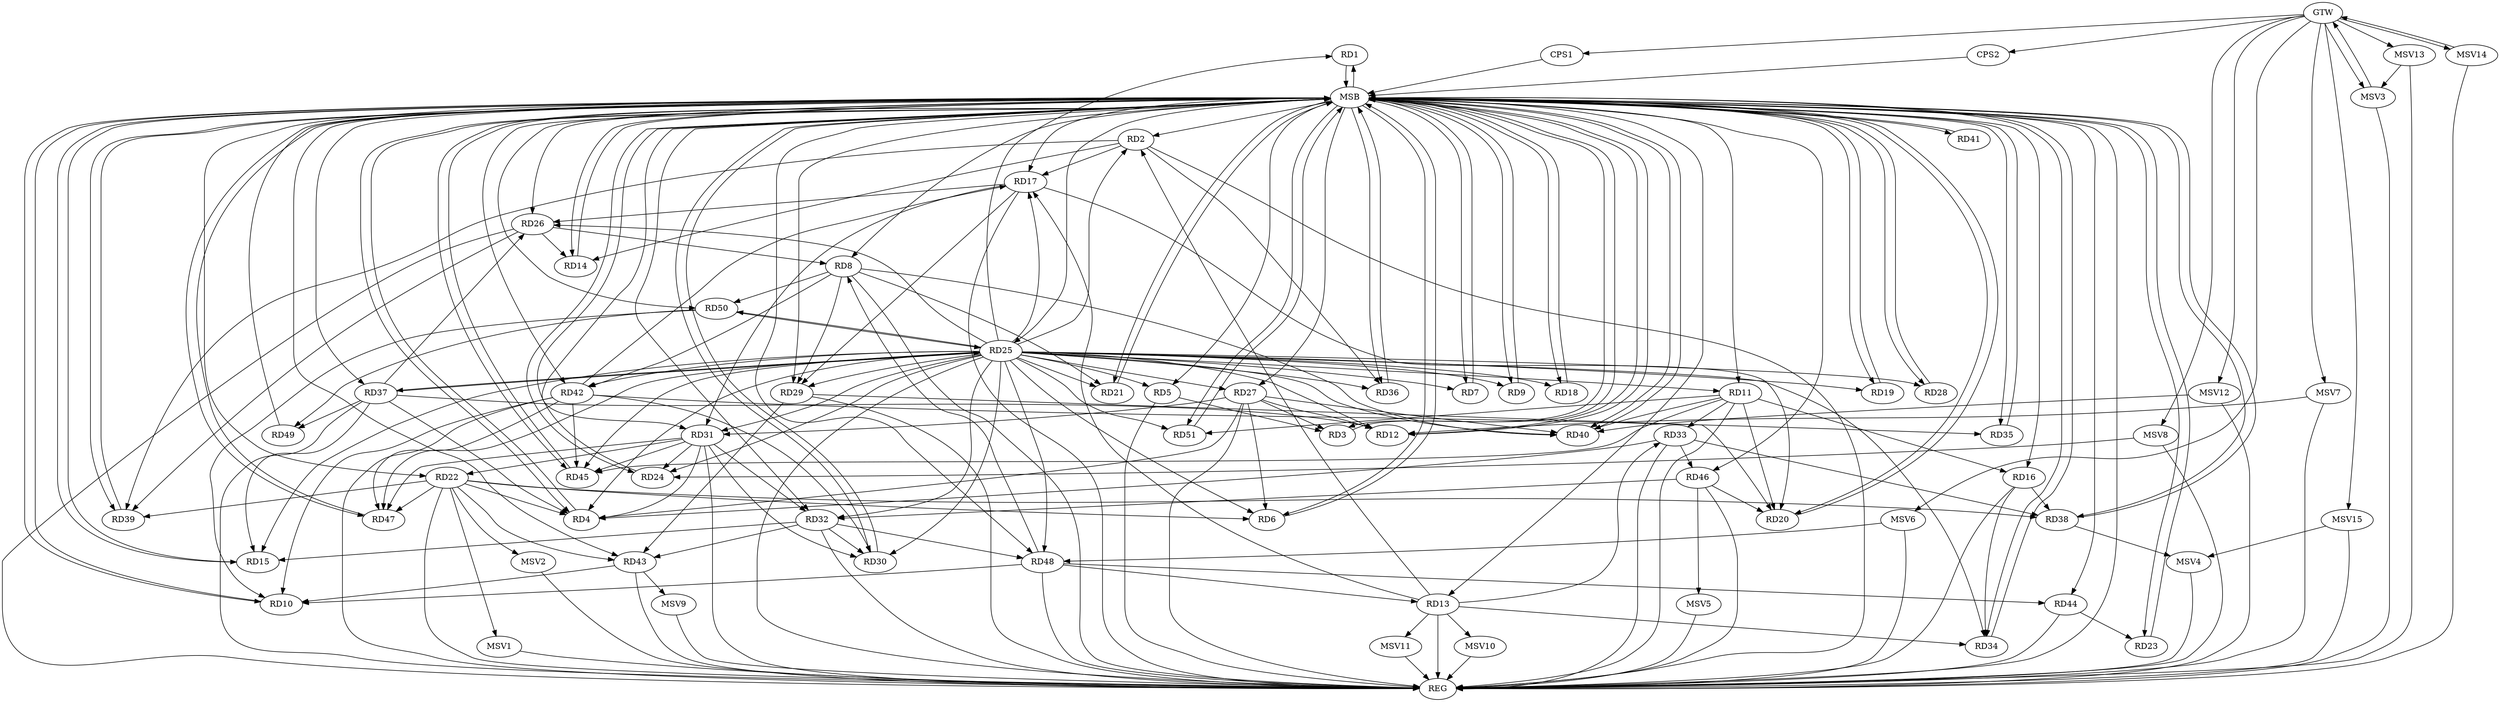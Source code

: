 strict digraph G {
  RD1 [ label="RD1" ];
  RD2 [ label="RD2" ];
  RD3 [ label="RD3" ];
  RD4 [ label="RD4" ];
  RD5 [ label="RD5" ];
  RD6 [ label="RD6" ];
  RD7 [ label="RD7" ];
  RD8 [ label="RD8" ];
  RD9 [ label="RD9" ];
  RD10 [ label="RD10" ];
  RD11 [ label="RD11" ];
  RD12 [ label="RD12" ];
  RD13 [ label="RD13" ];
  RD14 [ label="RD14" ];
  RD15 [ label="RD15" ];
  RD16 [ label="RD16" ];
  RD17 [ label="RD17" ];
  RD18 [ label="RD18" ];
  RD19 [ label="RD19" ];
  RD20 [ label="RD20" ];
  RD21 [ label="RD21" ];
  RD22 [ label="RD22" ];
  RD23 [ label="RD23" ];
  RD24 [ label="RD24" ];
  RD25 [ label="RD25" ];
  RD26 [ label="RD26" ];
  RD27 [ label="RD27" ];
  RD28 [ label="RD28" ];
  RD29 [ label="RD29" ];
  RD30 [ label="RD30" ];
  RD31 [ label="RD31" ];
  RD32 [ label="RD32" ];
  RD33 [ label="RD33" ];
  RD34 [ label="RD34" ];
  RD35 [ label="RD35" ];
  RD36 [ label="RD36" ];
  RD37 [ label="RD37" ];
  RD38 [ label="RD38" ];
  RD39 [ label="RD39" ];
  RD40 [ label="RD40" ];
  RD41 [ label="RD41" ];
  RD42 [ label="RD42" ];
  RD43 [ label="RD43" ];
  RD44 [ label="RD44" ];
  RD45 [ label="RD45" ];
  RD46 [ label="RD46" ];
  RD47 [ label="RD47" ];
  RD48 [ label="RD48" ];
  RD49 [ label="RD49" ];
  RD50 [ label="RD50" ];
  RD51 [ label="RD51" ];
  CPS1 [ label="CPS1" ];
  CPS2 [ label="CPS2" ];
  GTW [ label="GTW" ];
  REG [ label="REG" ];
  MSB [ label="MSB" ];
  MSV1 [ label="MSV1" ];
  MSV2 [ label="MSV2" ];
  MSV3 [ label="MSV3" ];
  MSV4 [ label="MSV4" ];
  MSV5 [ label="MSV5" ];
  MSV6 [ label="MSV6" ];
  MSV7 [ label="MSV7" ];
  MSV8 [ label="MSV8" ];
  MSV9 [ label="MSV9" ];
  MSV10 [ label="MSV10" ];
  MSV11 [ label="MSV11" ];
  MSV12 [ label="MSV12" ];
  MSV13 [ label="MSV13" ];
  MSV14 [ label="MSV14" ];
  MSV15 [ label="MSV15" ];
  RD25 -> RD1;
  RD13 -> RD2;
  RD2 -> RD14;
  RD2 -> RD17;
  RD2 -> RD36;
  RD2 -> RD39;
  RD5 -> RD3;
  RD27 -> RD3;
  RD22 -> RD4;
  RD25 -> RD4;
  RD27 -> RD4;
  RD31 -> RD4;
  RD33 -> RD4;
  RD37 -> RD4;
  RD22 -> RD6;
  RD27 -> RD6;
  RD8 -> RD21;
  RD26 -> RD8;
  RD8 -> RD29;
  RD8 -> RD40;
  RD8 -> RD42;
  RD48 -> RD8;
  RD8 -> RD50;
  RD42 -> RD10;
  RD43 -> RD10;
  RD48 -> RD10;
  RD50 -> RD10;
  RD11 -> RD16;
  RD11 -> RD20;
  RD11 -> RD33;
  RD11 -> RD40;
  RD11 -> RD45;
  RD11 -> RD51;
  RD27 -> RD12;
  RD37 -> RD12;
  RD13 -> RD17;
  RD13 -> RD33;
  RD13 -> RD34;
  RD48 -> RD13;
  RD26 -> RD14;
  RD32 -> RD15;
  RD37 -> RD15;
  RD16 -> RD34;
  RD16 -> RD38;
  RD17 -> RD20;
  RD17 -> RD26;
  RD17 -> RD29;
  RD17 -> RD31;
  RD42 -> RD17;
  RD25 -> RD18;
  RD29 -> RD20;
  RD46 -> RD20;
  RD31 -> RD22;
  RD22 -> RD38;
  RD22 -> RD39;
  RD22 -> RD43;
  RD22 -> RD47;
  RD44 -> RD23;
  RD31 -> RD24;
  RD25 -> RD28;
  RD25 -> RD30;
  RD25 -> RD32;
  RD25 -> RD34;
  RD25 -> RD37;
  RD37 -> RD25;
  RD25 -> RD47;
  RD50 -> RD25;
  RD37 -> RD26;
  RD26 -> RD39;
  RD27 -> RD31;
  RD27 -> RD40;
  RD29 -> RD43;
  RD31 -> RD30;
  RD32 -> RD30;
  RD42 -> RD30;
  RD31 -> RD32;
  RD31 -> RD45;
  RD31 -> RD47;
  RD32 -> RD43;
  RD46 -> RD32;
  RD32 -> RD48;
  RD33 -> RD38;
  RD33 -> RD46;
  RD42 -> RD35;
  RD37 -> RD49;
  RD42 -> RD45;
  RD42 -> RD47;
  RD48 -> RD44;
  RD50 -> RD49;
  GTW -> CPS1;
  GTW -> CPS2;
  RD2 -> REG;
  RD5 -> REG;
  RD8 -> REG;
  RD11 -> REG;
  RD13 -> REG;
  RD16 -> REG;
  RD17 -> REG;
  RD22 -> REG;
  RD25 -> REG;
  RD26 -> REG;
  RD27 -> REG;
  RD29 -> REG;
  RD31 -> REG;
  RD32 -> REG;
  RD33 -> REG;
  RD37 -> REG;
  RD42 -> REG;
  RD43 -> REG;
  RD44 -> REG;
  RD46 -> REG;
  RD48 -> REG;
  RD1 -> MSB;
  MSB -> RD3;
  MSB -> RD8;
  MSB -> RD11;
  MSB -> RD16;
  MSB -> RD23;
  MSB -> RD32;
  MSB -> RD35;
  MSB -> RD38;
  MSB -> RD39;
  MSB -> RD41;
  MSB -> RD42;
  MSB -> RD46;
  MSB -> REG;
  RD3 -> MSB;
  MSB -> RD5;
  MSB -> RD18;
  MSB -> RD20;
  MSB -> RD36;
  MSB -> RD37;
  MSB -> RD45;
  RD4 -> MSB;
  MSB -> RD17;
  MSB -> RD31;
  MSB -> RD47;
  MSB -> RD48;
  RD6 -> MSB;
  MSB -> RD7;
  MSB -> RD10;
  MSB -> RD13;
  MSB -> RD51;
  RD7 -> MSB;
  MSB -> RD44;
  RD9 -> MSB;
  MSB -> RD25;
  MSB -> RD29;
  MSB -> RD30;
  RD10 -> MSB;
  MSB -> RD9;
  MSB -> RD43;
  RD12 -> MSB;
  MSB -> RD15;
  MSB -> RD26;
  MSB -> RD40;
  RD14 -> MSB;
  MSB -> RD22;
  RD15 -> MSB;
  MSB -> RD2;
  MSB -> RD14;
  MSB -> RD21;
  RD18 -> MSB;
  RD19 -> MSB;
  MSB -> RD4;
  RD20 -> MSB;
  MSB -> RD6;
  MSB -> RD12;
  MSB -> RD28;
  RD21 -> MSB;
  RD23 -> MSB;
  MSB -> RD34;
  RD24 -> MSB;
  RD28 -> MSB;
  MSB -> RD27;
  RD30 -> MSB;
  RD34 -> MSB;
  RD35 -> MSB;
  RD36 -> MSB;
  RD38 -> MSB;
  RD39 -> MSB;
  MSB -> RD19;
  MSB -> RD50;
  RD40 -> MSB;
  MSB -> RD24;
  RD41 -> MSB;
  RD45 -> MSB;
  RD47 -> MSB;
  RD49 -> MSB;
  RD51 -> MSB;
  CPS1 -> MSB;
  MSB -> RD1;
  CPS2 -> MSB;
  RD25 -> RD9;
  RD25 -> RD42;
  RD25 -> RD45;
  RD25 -> RD27;
  RD25 -> RD6;
  RD25 -> RD17;
  RD25 -> RD29;
  RD25 -> RD19;
  RD25 -> RD2;
  RD25 -> RD7;
  RD25 -> RD11;
  RD25 -> RD48;
  RD25 -> RD24;
  RD25 -> RD12;
  RD25 -> RD21;
  RD25 -> RD26;
  RD25 -> RD5;
  RD25 -> RD50;
  RD25 -> RD51;
  RD25 -> RD15;
  RD25 -> RD40;
  RD25 -> RD31;
  RD25 -> RD36;
  RD22 -> MSV1;
  MSV1 -> REG;
  RD22 -> MSV2;
  MSV2 -> REG;
  MSV3 -> GTW;
  GTW -> MSV3;
  MSV3 -> REG;
  RD38 -> MSV4;
  MSV4 -> REG;
  RD46 -> MSV5;
  MSV5 -> REG;
  MSV6 -> RD48;
  GTW -> MSV6;
  MSV6 -> REG;
  MSV7 -> RD12;
  GTW -> MSV7;
  MSV7 -> REG;
  MSV8 -> RD24;
  GTW -> MSV8;
  MSV8 -> REG;
  RD43 -> MSV9;
  MSV9 -> REG;
  RD13 -> MSV10;
  MSV10 -> REG;
  RD13 -> MSV11;
  MSV11 -> REG;
  MSV12 -> RD40;
  GTW -> MSV12;
  MSV12 -> REG;
  MSV13 -> MSV3;
  GTW -> MSV13;
  MSV13 -> REG;
  MSV14 -> GTW;
  GTW -> MSV14;
  MSV14 -> REG;
  MSV15 -> MSV4;
  GTW -> MSV15;
  MSV15 -> REG;
}
